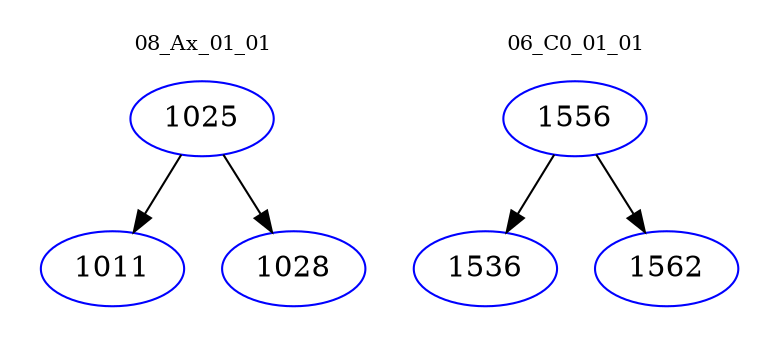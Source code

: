 digraph{
subgraph cluster_0 {
color = white
label = "08_Ax_01_01";
fontsize=10;
T0_1025 [label="1025", color="blue"]
T0_1025 -> T0_1011 [color="black"]
T0_1011 [label="1011", color="blue"]
T0_1025 -> T0_1028 [color="black"]
T0_1028 [label="1028", color="blue"]
}
subgraph cluster_1 {
color = white
label = "06_C0_01_01";
fontsize=10;
T1_1556 [label="1556", color="blue"]
T1_1556 -> T1_1536 [color="black"]
T1_1536 [label="1536", color="blue"]
T1_1556 -> T1_1562 [color="black"]
T1_1562 [label="1562", color="blue"]
}
}
